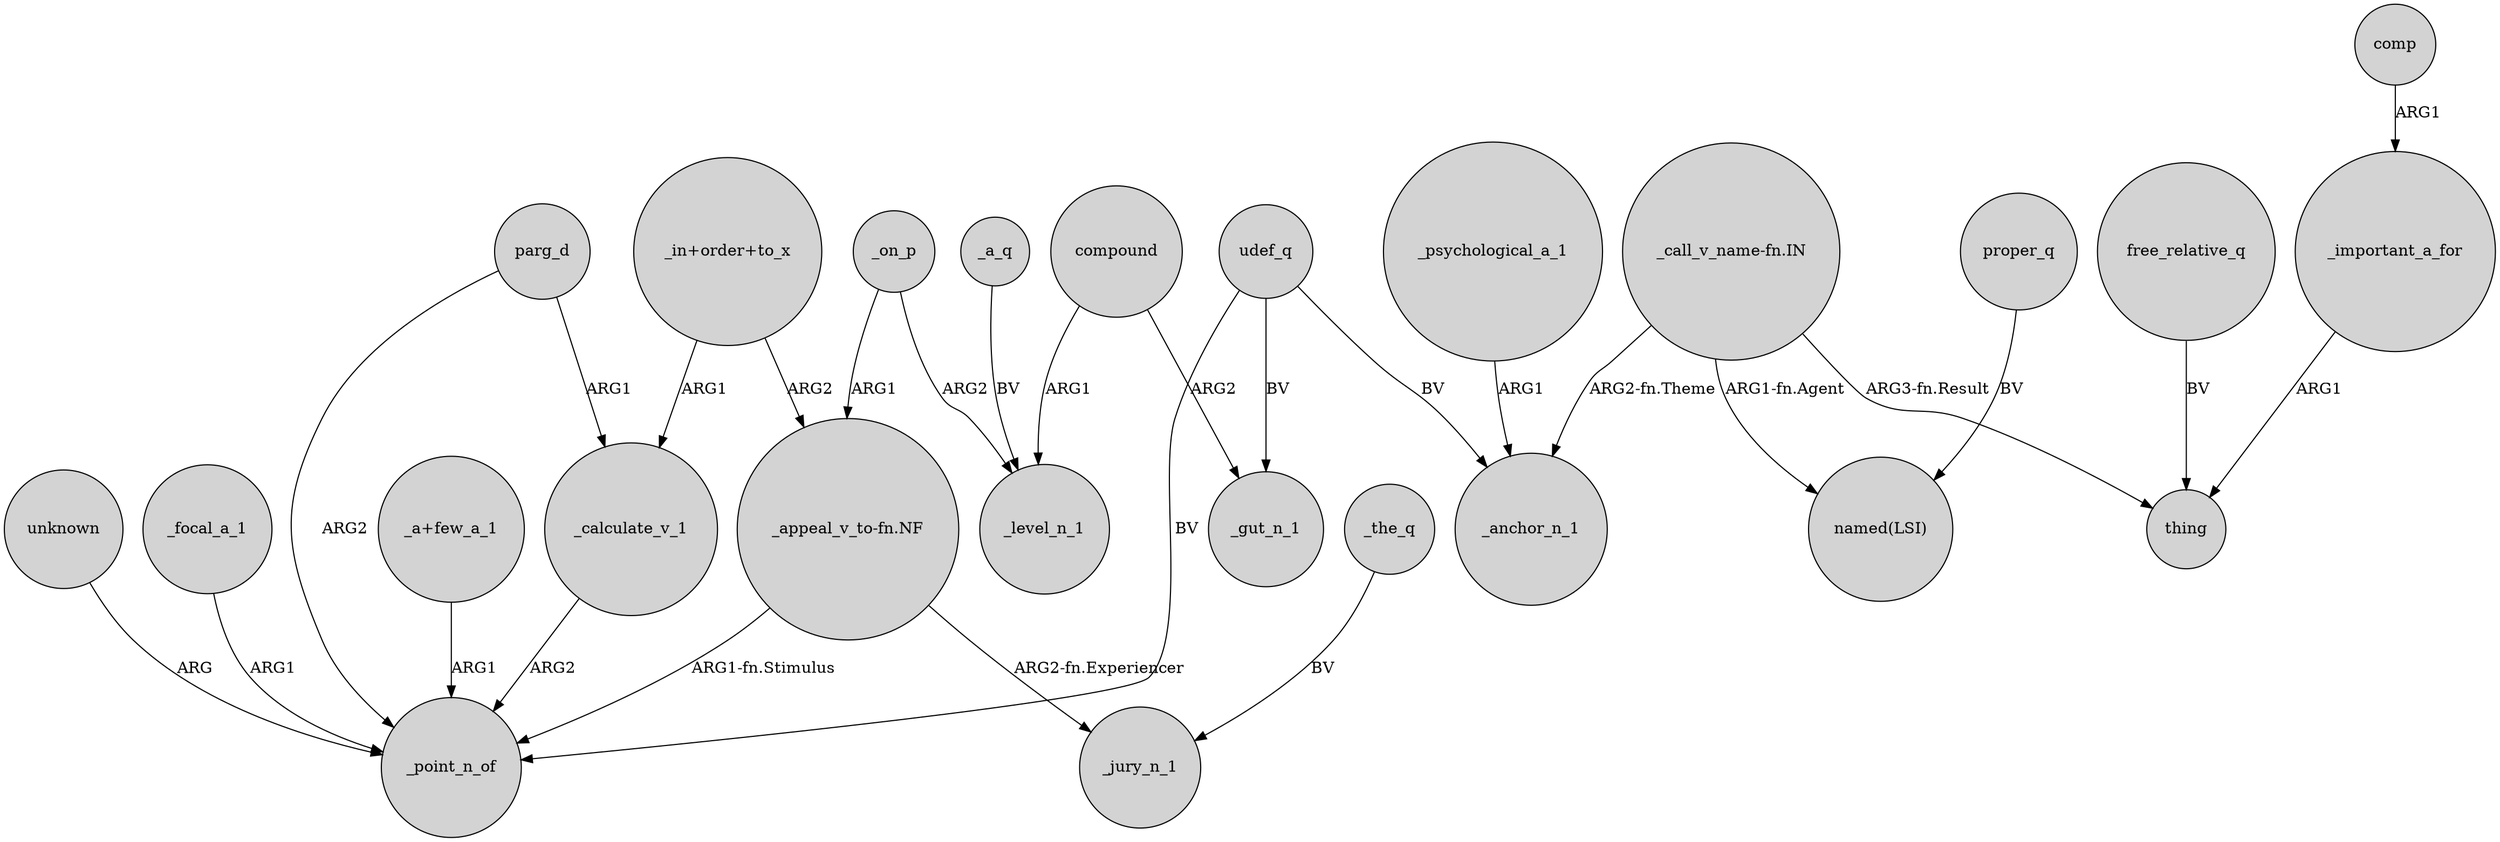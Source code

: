 digraph {
	node [shape=circle style=filled]
	_calculate_v_1 -> _point_n_of [label=ARG2]
	compound -> _gut_n_1 [label=ARG2]
	"_appeal_v_to-fn.NF" -> _jury_n_1 [label="ARG2-fn.Experiencer"]
	unknown -> _point_n_of [label=ARG]
	_on_p -> "_appeal_v_to-fn.NF" [label=ARG1]
	"_call_v_name-fn.IN" -> _anchor_n_1 [label="ARG2-fn.Theme"]
	_focal_a_1 -> _point_n_of [label=ARG1]
	"_in+order+to_x" -> _calculate_v_1 [label=ARG1]
	udef_q -> _gut_n_1 [label=BV]
	"_appeal_v_to-fn.NF" -> _point_n_of [label="ARG1-fn.Stimulus"]
	parg_d -> _calculate_v_1 [label=ARG1]
	"_call_v_name-fn.IN" -> "named(LSI)" [label="ARG1-fn.Agent"]
	_a_q -> _level_n_1 [label=BV]
	"_call_v_name-fn.IN" -> thing [label="ARG3-fn.Result"]
	"_in+order+to_x" -> "_appeal_v_to-fn.NF" [label=ARG2]
	free_relative_q -> thing [label=BV]
	proper_q -> "named(LSI)" [label=BV]
	_psychological_a_1 -> _anchor_n_1 [label=ARG1]
	_important_a_for -> thing [label=ARG1]
	_on_p -> _level_n_1 [label=ARG2]
	comp -> _important_a_for [label=ARG1]
	compound -> _level_n_1 [label=ARG1]
	udef_q -> _anchor_n_1 [label=BV]
	"_a+few_a_1" -> _point_n_of [label=ARG1]
	_the_q -> _jury_n_1 [label=BV]
	udef_q -> _point_n_of [label=BV]
	parg_d -> _point_n_of [label=ARG2]
}

